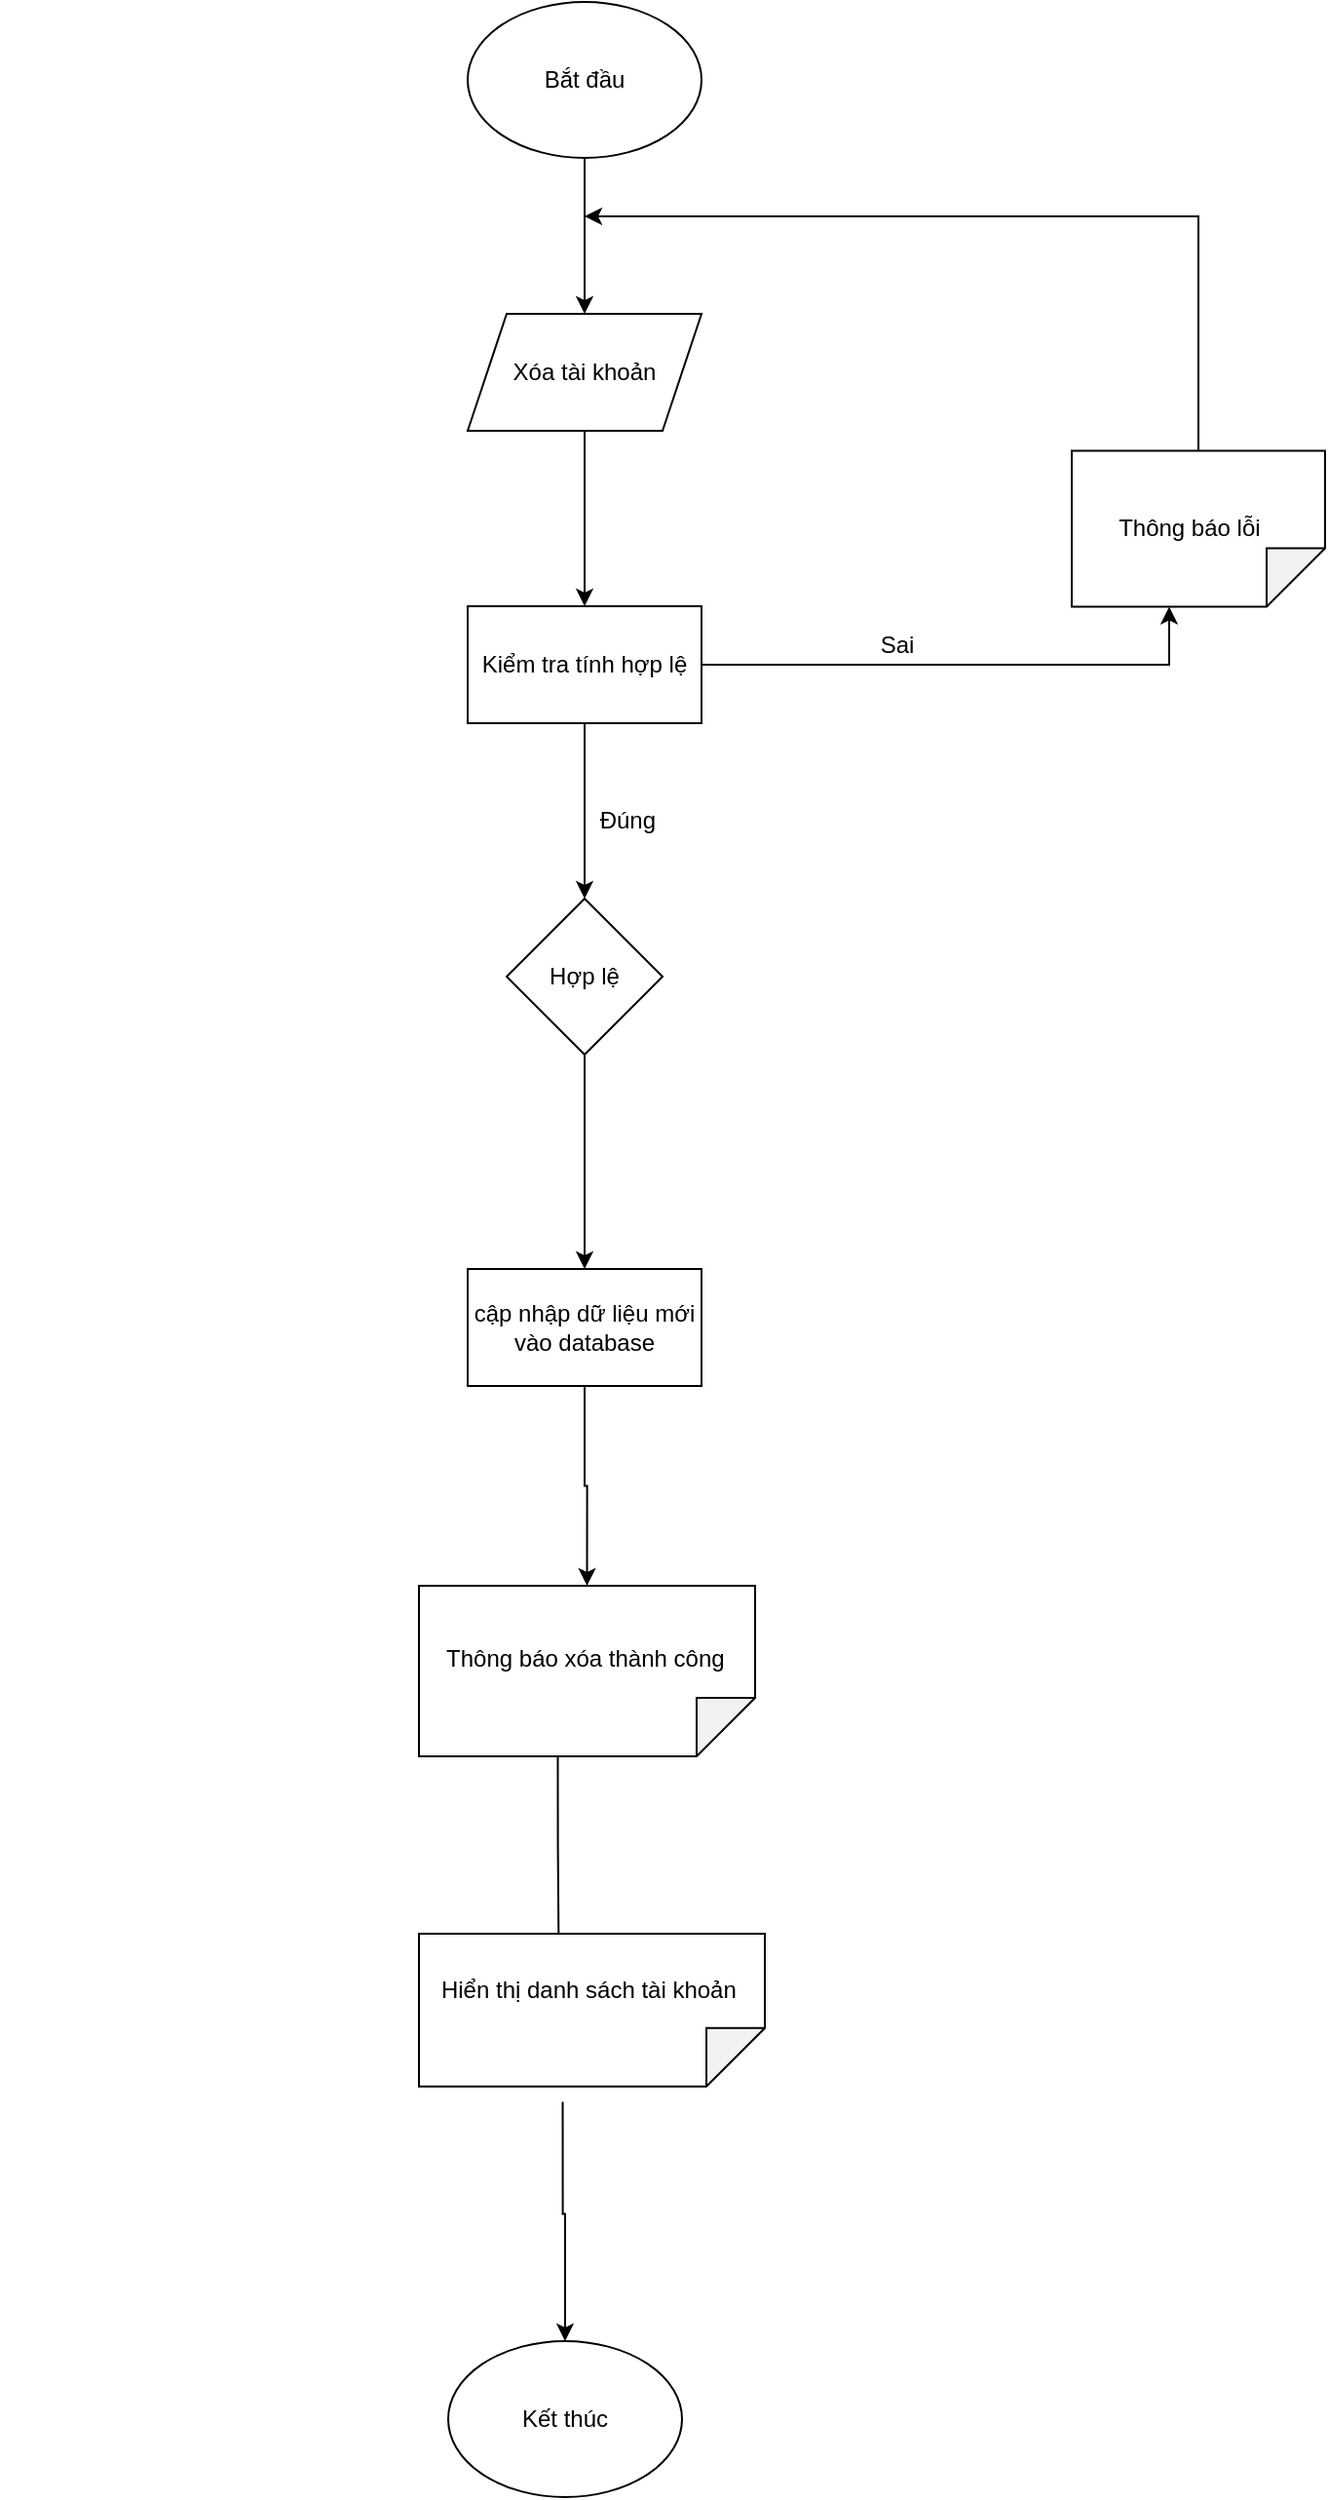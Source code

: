 <mxfile version="17.4.2" type="device"><diagram id="PU4S1YyBcs701S2dWBP5" name="Page-1"><mxGraphModel dx="1888" dy="649" grid="1" gridSize="10" guides="1" tooltips="1" connect="1" arrows="1" fold="1" page="1" pageScale="1" pageWidth="850" pageHeight="1100" math="0" shadow="0"><root><mxCell id="0"/><mxCell id="1" parent="0"/><mxCell id="EfaNFvAQLhXjpBWN9cZX-1" style="edgeStyle=orthogonalEdgeStyle;rounded=0;orthogonalLoop=1;jettySize=auto;html=1;entryX=0.5;entryY=0;entryDx=0;entryDy=0;" parent="1" source="EfaNFvAQLhXjpBWN9cZX-2" target="EfaNFvAQLhXjpBWN9cZX-4" edge="1"><mxGeometry relative="1" as="geometry"/></mxCell><mxCell id="EfaNFvAQLhXjpBWN9cZX-2" value="Bắt đầu" style="ellipse;whiteSpace=wrap;html=1;" parent="1" vertex="1"><mxGeometry x="190" y="60" width="120" height="80" as="geometry"/></mxCell><mxCell id="EfaNFvAQLhXjpBWN9cZX-3" style="edgeStyle=orthogonalEdgeStyle;rounded=0;orthogonalLoop=1;jettySize=auto;html=1;" parent="1" source="EfaNFvAQLhXjpBWN9cZX-4" target="EfaNFvAQLhXjpBWN9cZX-7" edge="1"><mxGeometry relative="1" as="geometry"/></mxCell><mxCell id="EfaNFvAQLhXjpBWN9cZX-4" value="Xóa tài khoản" style="shape=parallelogram;perimeter=parallelogramPerimeter;whiteSpace=wrap;html=1;fixedSize=1;" parent="1" vertex="1"><mxGeometry x="190" y="220" width="120" height="60" as="geometry"/></mxCell><mxCell id="EfaNFvAQLhXjpBWN9cZX-5" style="edgeStyle=orthogonalEdgeStyle;rounded=0;orthogonalLoop=1;jettySize=auto;html=1;entryX=0.5;entryY=0;entryDx=0;entryDy=0;" parent="1" source="EfaNFvAQLhXjpBWN9cZX-7" target="EfaNFvAQLhXjpBWN9cZX-9" edge="1"><mxGeometry relative="1" as="geometry"/></mxCell><mxCell id="EfaNFvAQLhXjpBWN9cZX-6" style="edgeStyle=orthogonalEdgeStyle;rounded=0;orthogonalLoop=1;jettySize=auto;html=1;exitX=1;exitY=0.5;exitDx=0;exitDy=0;entryX=0;entryY=0;entryDx=80;entryDy=80;entryPerimeter=0;" parent="1" source="EfaNFvAQLhXjpBWN9cZX-7" target="EfaNFvAQLhXjpBWN9cZX-10" edge="1"><mxGeometry relative="1" as="geometry"/></mxCell><mxCell id="EfaNFvAQLhXjpBWN9cZX-7" value="Kiểm tra tính hợp lệ" style="rounded=0;whiteSpace=wrap;html=1;" parent="1" vertex="1"><mxGeometry x="190" y="370" width="120" height="60" as="geometry"/></mxCell><mxCell id="EfaNFvAQLhXjpBWN9cZX-8" style="edgeStyle=orthogonalEdgeStyle;rounded=0;orthogonalLoop=1;jettySize=auto;html=1;entryX=0.5;entryY=0;entryDx=0;entryDy=0;" parent="1" source="EfaNFvAQLhXjpBWN9cZX-9" target="EfaNFvAQLhXjpBWN9cZX-12" edge="1"><mxGeometry relative="1" as="geometry"/></mxCell><mxCell id="EfaNFvAQLhXjpBWN9cZX-9" value="Hợp lệ" style="rhombus;whiteSpace=wrap;html=1;" parent="1" vertex="1"><mxGeometry x="210" y="520" width="80" height="80" as="geometry"/></mxCell><mxCell id="EfaNFvAQLhXjpBWN9cZX-10" value="" style="shape=note;whiteSpace=wrap;html=1;backgroundOutline=1;darkOpacity=0.05;rotation=90;" parent="1" vertex="1"><mxGeometry x="525" y="265.26" width="80" height="130" as="geometry"/></mxCell><mxCell id="EfaNFvAQLhXjpBWN9cZX-11" style="edgeStyle=orthogonalEdgeStyle;rounded=0;orthogonalLoop=1;jettySize=auto;html=1;entryX=0;entryY=0.5;entryDx=0;entryDy=0;entryPerimeter=0;" parent="1" source="EfaNFvAQLhXjpBWN9cZX-12" target="EfaNFvAQLhXjpBWN9cZX-14" edge="1"><mxGeometry relative="1" as="geometry"><mxPoint x="250" y="860" as="targetPoint"/></mxGeometry></mxCell><mxCell id="EfaNFvAQLhXjpBWN9cZX-12" value="cập nhập dữ liệu mới vào database" style="rounded=0;whiteSpace=wrap;html=1;" parent="1" vertex="1"><mxGeometry x="190" y="710" width="120" height="60" as="geometry"/></mxCell><mxCell id="EfaNFvAQLhXjpBWN9cZX-13" style="edgeStyle=orthogonalEdgeStyle;rounded=0;orthogonalLoop=1;jettySize=auto;html=1;exitX=0;exitY=0;exitDx=87.5;exitDy=101.25;exitPerimeter=0;entryX=0.116;entryY=0.596;entryDx=0;entryDy=0;entryPerimeter=0;" parent="1" source="EfaNFvAQLhXjpBWN9cZX-14" target="EfaNFvAQLhXjpBWN9cZX-21" edge="1"><mxGeometry relative="1" as="geometry"/></mxCell><mxCell id="EfaNFvAQLhXjpBWN9cZX-14" value="" style="shape=note;whiteSpace=wrap;html=1;backgroundOutline=1;darkOpacity=0.05;rotation=90;" parent="1" vertex="1"><mxGeometry x="207.5" y="830" width="87.5" height="172.5" as="geometry"/></mxCell><mxCell id="EfaNFvAQLhXjpBWN9cZX-15" value="Kết thúc" style="ellipse;whiteSpace=wrap;html=1;" parent="1" vertex="1"><mxGeometry x="180" y="1260" width="120" height="80" as="geometry"/></mxCell><mxCell id="EfaNFvAQLhXjpBWN9cZX-16" value="" style="endArrow=classic;html=1;rounded=0;exitX=0;exitY=0.5;exitDx=0;exitDy=0;exitPerimeter=0;" parent="1" source="EfaNFvAQLhXjpBWN9cZX-10" edge="1"><mxGeometry width="50" height="50" relative="1" as="geometry"><mxPoint x="550" y="460" as="sourcePoint"/><mxPoint x="250" y="170" as="targetPoint"/><Array as="points"><mxPoint x="565" y="170"/></Array></mxGeometry></mxCell><mxCell id="EfaNFvAQLhXjpBWN9cZX-17" value="Sai" style="text;html=1;align=center;verticalAlign=middle;resizable=0;points=[];autosize=1;strokeColor=none;fillColor=none;" parent="1" vertex="1"><mxGeometry x="395" y="380" width="30" height="20" as="geometry"/></mxCell><mxCell id="EfaNFvAQLhXjpBWN9cZX-18" value="&amp;nbsp; &amp;nbsp; &amp;nbsp; &amp;nbsp; &amp;nbsp; &amp;nbsp; &amp;nbsp; &amp;nbsp; &amp;nbsp; &amp;nbsp;Đúng" style="text;html=1;align=center;verticalAlign=middle;resizable=0;points=[];autosize=1;strokeColor=none;fillColor=none;" parent="1" vertex="1"><mxGeometry x="185" y="470" width="110" height="20" as="geometry"/></mxCell><mxCell id="EfaNFvAQLhXjpBWN9cZX-19" value="&amp;nbsp; &amp;nbsp; &amp;nbsp; &amp;nbsp; &amp;nbsp; &amp;nbsp; &amp;nbsp; &amp;nbsp; &amp;nbsp; &amp;nbsp; &amp;nbsp; &amp;nbsp; &amp;nbsp; &amp;nbsp; &amp;nbsp; &amp;nbsp; &amp;nbsp; &amp;nbsp; &amp;nbsp; &amp;nbsp; &amp;nbsp; &amp;nbsp; &amp;nbsp; &amp;nbsp; &amp;nbsp; &amp;nbsp; &amp;nbsp; &amp;nbsp; &amp;nbsp; &amp;nbsp; &amp;nbsp; &amp;nbsp; &amp;nbsp; &amp;nbsp; &amp;nbsp; &amp;nbsp; &amp;nbsp; &amp;nbsp; &amp;nbsp; &amp;nbsp; &amp;nbsp; &amp;nbsp; &amp;nbsp; &amp;nbsp; &amp;nbsp; &amp;nbsp; &amp;nbsp; &amp;nbsp; Thông báo lỗi" style="text;html=1;align=center;verticalAlign=middle;resizable=0;points=[];autosize=1;strokeColor=none;fillColor=none;" parent="1" vertex="1"><mxGeometry x="195" y="320" width="410" height="20" as="geometry"/></mxCell><mxCell id="EfaNFvAQLhXjpBWN9cZX-20" style="edgeStyle=orthogonalEdgeStyle;rounded=0;orthogonalLoop=1;jettySize=auto;html=1;exitX=0;exitY=0;exitDx=86.25;exitDy=103.75;exitPerimeter=0;entryX=0.5;entryY=0;entryDx=0;entryDy=0;" parent="1" source="EfaNFvAQLhXjpBWN9cZX-21" target="EfaNFvAQLhXjpBWN9cZX-15" edge="1"><mxGeometry relative="1" as="geometry"/></mxCell><mxCell id="EfaNFvAQLhXjpBWN9cZX-21" value="" style="shape=note;whiteSpace=wrap;html=1;backgroundOutline=1;darkOpacity=0.05;rotation=90;" parent="1" vertex="1"><mxGeometry x="214.54" y="1001.41" width="78.44" height="177.5" as="geometry"/></mxCell><mxCell id="EfaNFvAQLhXjpBWN9cZX-22" value="&amp;nbsp; &amp;nbsp; &amp;nbsp; &amp;nbsp; &amp;nbsp; &amp;nbsp; &amp;nbsp; &amp;nbsp; &amp;nbsp; &amp;nbsp; &amp;nbsp; &amp;nbsp; &amp;nbsp; &amp;nbsp; &amp;nbsp; &amp;nbsp; &amp;nbsp; &amp;nbsp; &amp;nbsp; &amp;nbsp; &amp;nbsp; &amp;nbsp; &amp;nbsp; &amp;nbsp; &amp;nbsp; &amp;nbsp; &amp;nbsp; &amp;nbsp; &amp;nbsp; &amp;nbsp; &amp;nbsp; &amp;nbsp; &amp;nbsp; Thông báo xóa thành công" style="text;html=1;align=center;verticalAlign=middle;resizable=0;points=[];autosize=1;strokeColor=none;fillColor=none;" parent="1" vertex="1"><mxGeometry x="-50" y="900" width="380" height="20" as="geometry"/></mxCell><mxCell id="EfaNFvAQLhXjpBWN9cZX-23" value="&amp;nbsp; &amp;nbsp; &amp;nbsp; &amp;nbsp; &amp;nbsp; &amp;nbsp; &amp;nbsp; &amp;nbsp; &amp;nbsp; &amp;nbsp; &amp;nbsp; &amp;nbsp; &amp;nbsp; &amp;nbsp; &amp;nbsp; &amp;nbsp; &amp;nbsp; &amp;nbsp; &amp;nbsp; &amp;nbsp; &amp;nbsp; &amp;nbsp; &amp;nbsp; &amp;nbsp; &amp;nbsp; &amp;nbsp; &amp;nbsp; &amp;nbsp; &amp;nbsp; &amp;nbsp; &amp;nbsp;Hiển thị danh sách tài khoản" style="text;html=1;align=center;verticalAlign=middle;resizable=0;points=[];autosize=1;strokeColor=none;fillColor=none;" parent="1" vertex="1"><mxGeometry x="-35" y="1070" width="370" height="20" as="geometry"/></mxCell></root></mxGraphModel></diagram></mxfile>